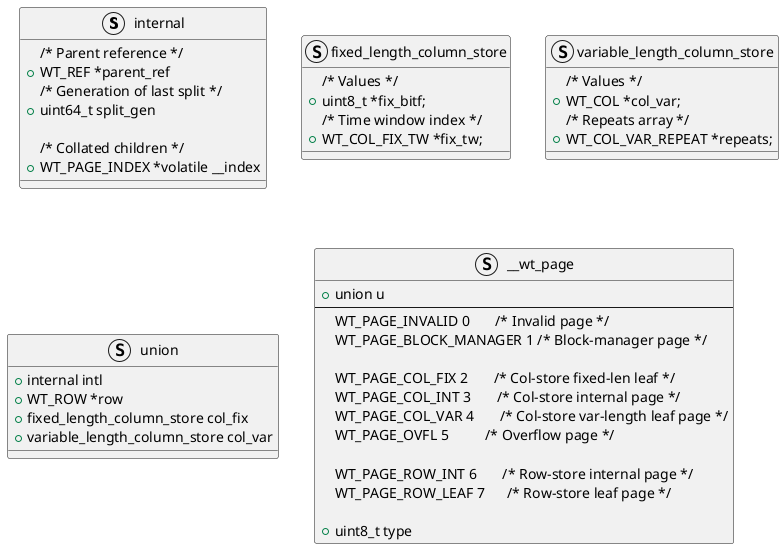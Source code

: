 @startuml WT_PAGE

struct internal {
    /* Parent reference */
    + WT_REF *parent_ref
    /* Generation of last split */
    + uint64_t split_gen

    /* Collated children */
    + WT_PAGE_INDEX *volatile __index
}

struct fixed_length_column_store {
    /* Values */
    + uint8_t *fix_bitf;     
    /* Time window index */
    + WT_COL_FIX_TW *fix_tw; 
}

struct variable_length_column_store {
    /* Values */
    + WT_COL *col_var; 
    /* Repeats array */           
    + WT_COL_VAR_REPEAT *repeats; 
}

struct union {
    + internal intl
    + WT_ROW *row
    + fixed_length_column_store col_fix
    + variable_length_column_store col_var
}

struct "__wt_page" as WT_PAGE {
    + union u
    --
    WT_PAGE_INVALID 0       /* Invalid page */
    WT_PAGE_BLOCK_MANAGER 1 /* Block-manager page */
    
    WT_PAGE_COL_FIX 2       /* Col-store fixed-len leaf */
    WT_PAGE_COL_INT 3       /* Col-store internal page */
    WT_PAGE_COL_VAR 4       /* Col-store var-length leaf page */
    WT_PAGE_OVFL 5          /* Overflow page */
    
    WT_PAGE_ROW_INT 6       /* Row-store internal page */
    WT_PAGE_ROW_LEAF 7      /* Row-store leaf page */

    + uint8_t type
}

@enduml